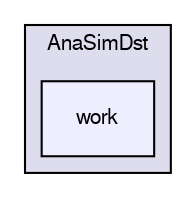 digraph "/dev/shm/kenichi/update-e1039-doc/e1039-analysis/AnaSimDst/work" {
  bgcolor=transparent;
  compound=true
  node [ fontsize="10", fontname="FreeSans"];
  edge [ labelfontsize="10", labelfontname="FreeSans"];
  subgraph clusterdir_e56c82796f1cb789c7ddd4ec68f1aba1 {
    graph [ bgcolor="#ddddee", pencolor="black", label="AnaSimDst" fontname="FreeSans", fontsize="10", URL="dir_e56c82796f1cb789c7ddd4ec68f1aba1.html"]
  dir_84b1844f91e01bda3c9ae8b8a550fca3 [shape=box, label="work", style="filled", fillcolor="#eeeeff", pencolor="black", URL="dir_84b1844f91e01bda3c9ae8b8a550fca3.html"];
  }
}
